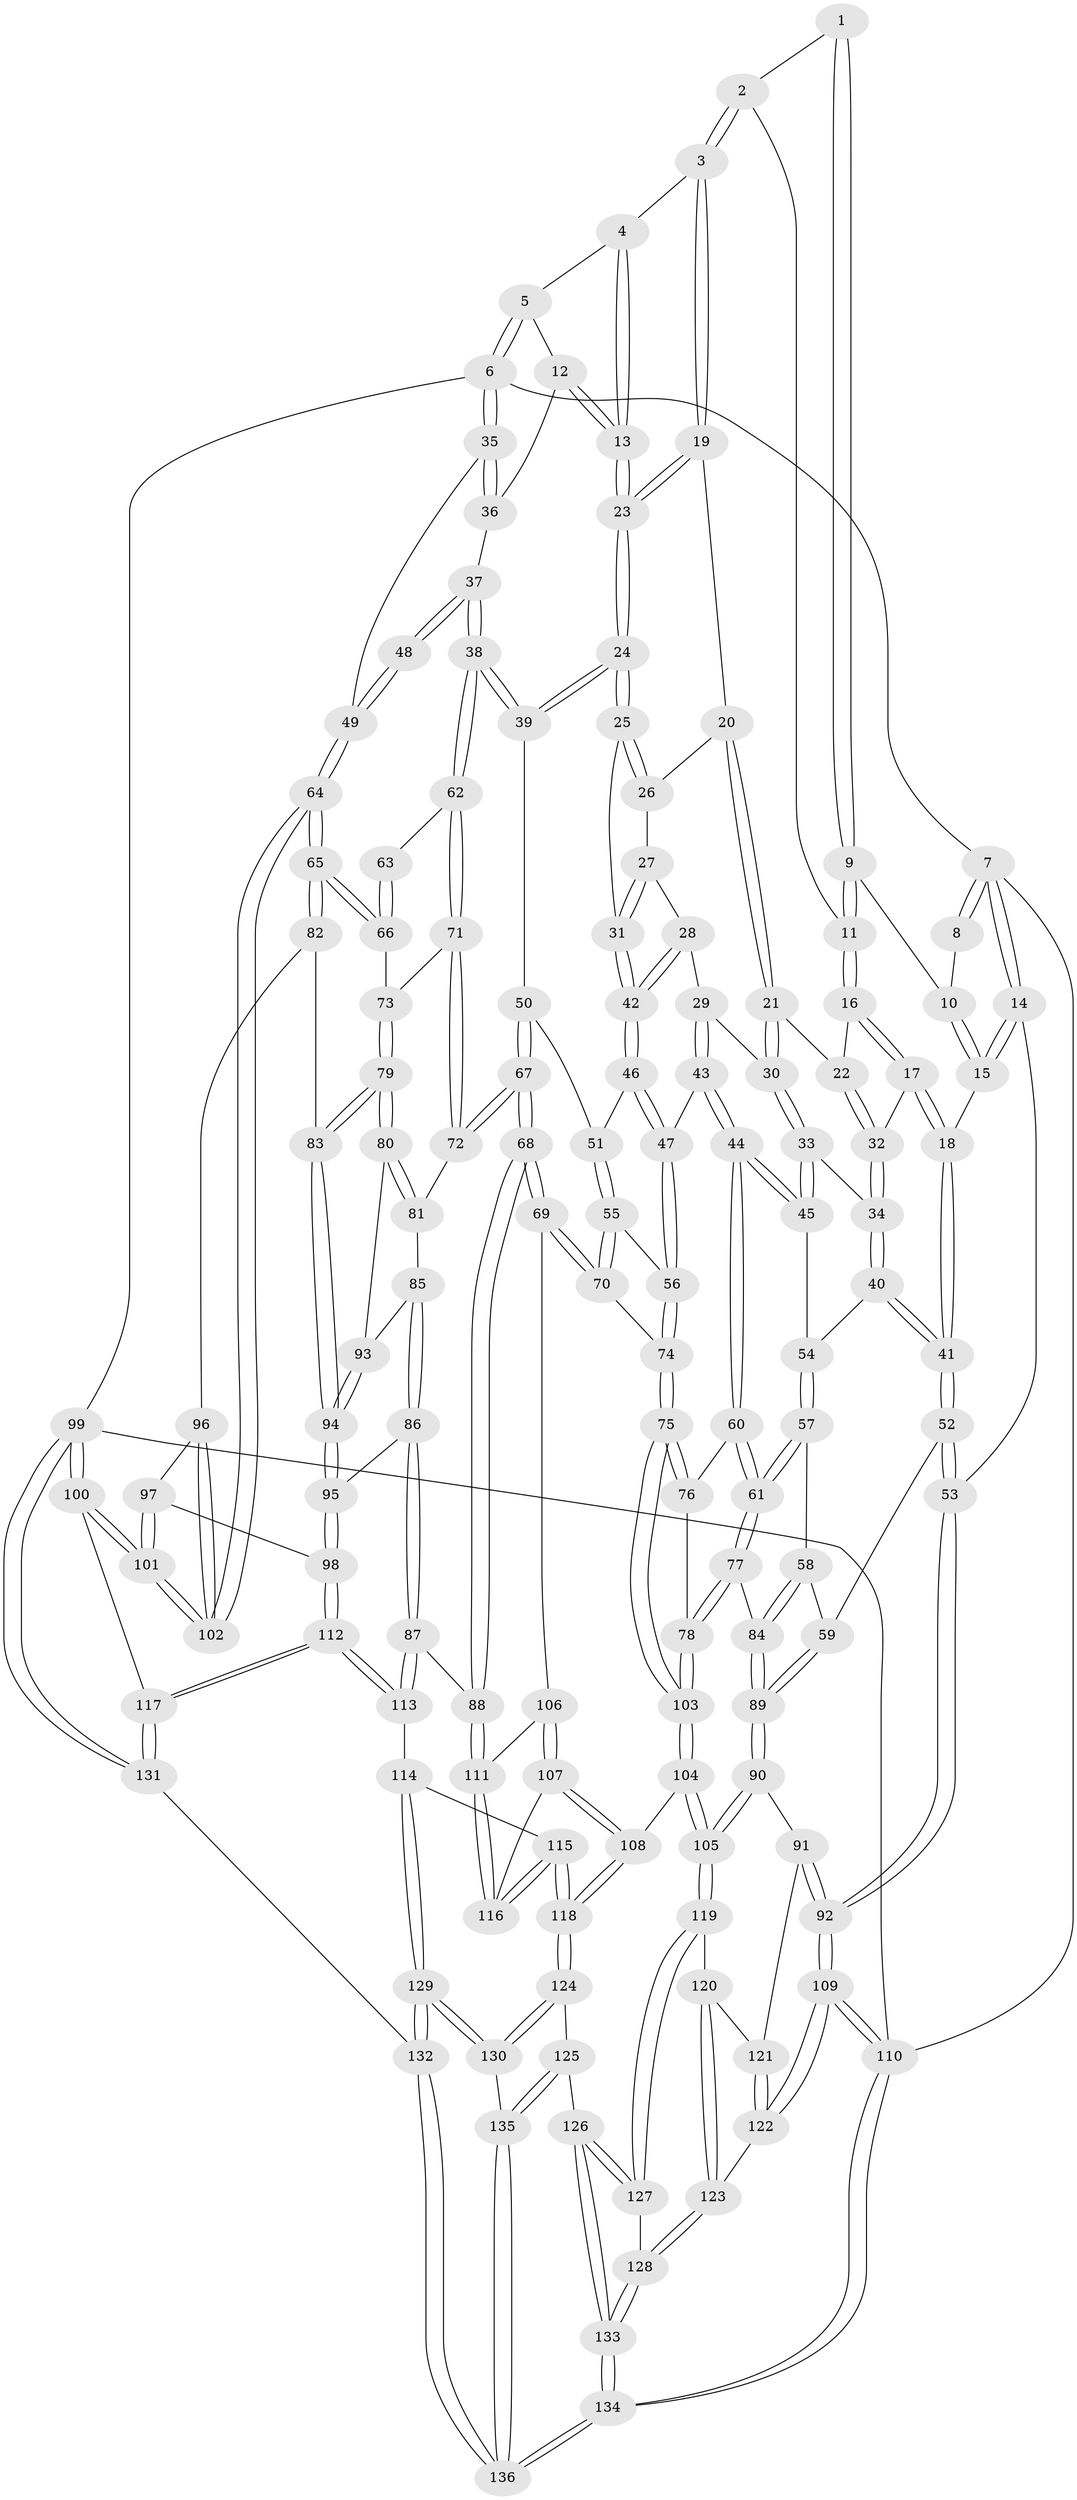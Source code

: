 // coarse degree distribution, {4: 0.3170731707317073, 3: 0.6585365853658537, 2: 0.024390243902439025}
// Generated by graph-tools (version 1.1) at 2025/38/03/04/25 23:38:27]
// undirected, 136 vertices, 337 edges
graph export_dot {
  node [color=gray90,style=filled];
  1 [pos="+0.2631815088621135+0"];
  2 [pos="+0.37493116421386136+0"];
  3 [pos="+0.5151616074338002+0"];
  4 [pos="+0.5720891083347016+0"];
  5 [pos="+1+0"];
  6 [pos="+1+0"];
  7 [pos="+0+0"];
  8 [pos="+0.19995587194355763+0"];
  9 [pos="+0.19036066182728745+0.07437931167315452"];
  10 [pos="+0.1665660695565567+0.06913058662053746"];
  11 [pos="+0.2026015609549465+0.07906775507501068"];
  12 [pos="+0.8749886033608264+0.12197492838900936"];
  13 [pos="+0.810221393326415+0.1374233676322142"];
  14 [pos="+0+0"];
  15 [pos="+0.009218721154731272+0.08753646929857996"];
  16 [pos="+0.23208380721937863+0.10454213937455188"];
  17 [pos="+0.1359786988194666+0.18645543813548907"];
  18 [pos="+0.0945955220662189+0.196448358661309"];
  19 [pos="+0.5135997053205398+0"];
  20 [pos="+0.5118230591079587+0"];
  21 [pos="+0.3599027690518871+0.10525175792640805"];
  22 [pos="+0.2853193798033763+0.12859342133257845"];
  23 [pos="+0.7517774062898356+0.19777272555369352"];
  24 [pos="+0.7489951044494507+0.20202130116914144"];
  25 [pos="+0.7148526540928062+0.1973814364912282"];
  26 [pos="+0.551541360891618+0.02551708931738458"];
  27 [pos="+0.5535853575242132+0.0706433747382117"];
  28 [pos="+0.5115991207804597+0.21165691542705828"];
  29 [pos="+0.44282208124033307+0.21494985368570715"];
  30 [pos="+0.382801720913225+0.16502941090968917"];
  31 [pos="+0.6234282483894601+0.2128179378189372"];
  32 [pos="+0.24975321964179406+0.20008821881825892"];
  33 [pos="+0.3419944565420958+0.27516376444744395"];
  34 [pos="+0.24750448474578043+0.24834147604634846"];
  35 [pos="+1+0.23254451761306516"];
  36 [pos="+0.8909068271535171+0.13829554826441995"];
  37 [pos="+0.9077622546176246+0.22309395215452685"];
  38 [pos="+0.8285847052441703+0.3468276289325531"];
  39 [pos="+0.7646967548472605+0.31761569025381853"];
  40 [pos="+0.20059291806719315+0.3081496505584438"];
  41 [pos="+0.11698146203917402+0.3202125149442238"];
  42 [pos="+0.5692120989413237+0.27959672578744743"];
  43 [pos="+0.4309325064363999+0.3620579224977169"];
  44 [pos="+0.41296605285488297+0.3688672204745872"];
  45 [pos="+0.36655288498477756+0.3345555281094485"];
  46 [pos="+0.5692213258473247+0.28050010540131276"];
  47 [pos="+0.4781292920183392+0.3634030149799709"];
  48 [pos="+1+0.30961734868769314"];
  49 [pos="+1+0.30887959753460636"];
  50 [pos="+0.7325295281289692+0.3365001155348171"];
  51 [pos="+0.6423845153822879+0.33463513864501765"];
  52 [pos="+0.07908088026111844+0.3701357166070971"];
  53 [pos="+0+0.4031018876539107"];
  54 [pos="+0.2515457382507209+0.35008106112586607"];
  55 [pos="+0.586085657340961+0.44920778270298534"];
  56 [pos="+0.5237753511982066+0.4135847289691898"];
  57 [pos="+0.2621489870956367+0.44016971631471025"];
  58 [pos="+0.24299561601746564+0.4437536893058634"];
  59 [pos="+0.10584516505983439+0.41204993466813056"];
  60 [pos="+0.4113695763305277+0.3725061322105312"];
  61 [pos="+0.2714158017825475+0.4460810248345109"];
  62 [pos="+0.8306375974736238+0.34884831037036884"];
  63 [pos="+0.9207637666925264+0.3487317534154973"];
  64 [pos="+1+0.4601888822173413"];
  65 [pos="+1+0.46285723859677813"];
  66 [pos="+0.9545390160916687+0.45418573752061003"];
  67 [pos="+0.6737581282531453+0.5392205413782599"];
  68 [pos="+0.6737272376545612+0.5392696378888633"];
  69 [pos="+0.6647662309144834+0.5367295738558693"];
  70 [pos="+0.6167970385725741+0.5074133466990597"];
  71 [pos="+0.8390843019318099+0.4209593642520688"];
  72 [pos="+0.8362536202408201+0.4329935854298482"];
  73 [pos="+0.9461567086807404+0.458259301899014"];
  74 [pos="+0.45162638157250623+0.557626031556167"];
  75 [pos="+0.4505129364759278+0.558256228671678"];
  76 [pos="+0.4107825437171198+0.38266461122115125"];
  77 [pos="+0.3077790172074871+0.5354186381275245"];
  78 [pos="+0.31917648870087123+0.5454595019688092"];
  79 [pos="+0.9125047462128117+0.5209678811776723"];
  80 [pos="+0.911084416259918+0.5203065924053729"];
  81 [pos="+0.8409323472688458+0.44960652250069655"];
  82 [pos="+0.9251096070116502+0.540049713603171"];
  83 [pos="+0.919569627897599+0.5367400202681797"];
  84 [pos="+0.17289707828575693+0.53781562066256"];
  85 [pos="+0.8277721639413831+0.5285225028883079"];
  86 [pos="+0.7731748021072778+0.5783382290140191"];
  87 [pos="+0.7166087264254952+0.5777182717322368"];
  88 [pos="+0.6918757674754997+0.5666562087991848"];
  89 [pos="+0.1344665389686864+0.5517408220602967"];
  90 [pos="+0.09613057031417992+0.647463154346963"];
  91 [pos="+0.04108800885179838+0.6729915184853492"];
  92 [pos="+0+0.721752745333271"];
  93 [pos="+0.8407120497724698+0.5308977145607828"];
  94 [pos="+0.8816947237149798+0.5723167266674739"];
  95 [pos="+0.8540455746967407+0.6227963909455794"];
  96 [pos="+0.9482573008715933+0.58326115696255"];
  97 [pos="+0.9265151518206641+0.6577994675729278"];
  98 [pos="+0.8829438678587178+0.6686383345194343"];
  99 [pos="+1+1"];
  100 [pos="+1+0.8914594506107547"];
  101 [pos="+1+0.7687931325477464"];
  102 [pos="+1+0.5578881234438428"];
  103 [pos="+0.38562142476130246+0.6574363776072841"];
  104 [pos="+0.3849422291338971+0.6766108970942954"];
  105 [pos="+0.3228269998878806+0.7089280805612239"];
  106 [pos="+0.5515938521896229+0.6252654313790417"];
  107 [pos="+0.48444950189601205+0.6651230802332865"];
  108 [pos="+0.4020039850001907+0.6868699161063344"];
  109 [pos="+0+0.7873084322120143"];
  110 [pos="+0+1"];
  111 [pos="+0.6455373596615672+0.6811709072953631"];
  112 [pos="+0.825777938641832+0.7860384581461823"];
  113 [pos="+0.8004386627568008+0.7794084492914585"];
  114 [pos="+0.6816725795385866+0.7946048748919307"];
  115 [pos="+0.6519377565049168+0.7755757839945725"];
  116 [pos="+0.6443553621872148+0.6848330379350616"];
  117 [pos="+0.8677767351563073+0.8404203916047913"];
  118 [pos="+0.49340172587762976+0.8013245681301726"];
  119 [pos="+0.3174283585628127+0.7223275542477887"];
  120 [pos="+0.18597683696511585+0.8172035828633869"];
  121 [pos="+0.13170125249019873+0.7882697153118642"];
  122 [pos="+0.12808720179012806+0.8778943129979253"];
  123 [pos="+0.17615261941103103+0.9109646421181695"];
  124 [pos="+0.49260479875680574+0.8263795755251977"];
  125 [pos="+0.3539352420766992+0.9414327368645464"];
  126 [pos="+0.3337904323009881+0.926948384475753"];
  127 [pos="+0.3037864551194779+0.821622614183974"];
  128 [pos="+0.17621765385846927+0.9110754401822537"];
  129 [pos="+0.6453467723642421+1"];
  130 [pos="+0.5394142445936863+0.9482660570244541"];
  131 [pos="+0.705507903075807+1"];
  132 [pos="+0.6900831998854026+1"];
  133 [pos="+0.18257361460707425+0.9676079302674089"];
  134 [pos="+0+1"];
  135 [pos="+0.3675014538045447+0.975206411465066"];
  136 [pos="+0.3608690927545561+1"];
  1 -- 2;
  1 -- 9;
  1 -- 9;
  2 -- 3;
  2 -- 3;
  2 -- 11;
  3 -- 4;
  3 -- 19;
  3 -- 19;
  4 -- 5;
  4 -- 13;
  4 -- 13;
  5 -- 6;
  5 -- 6;
  5 -- 12;
  6 -- 7;
  6 -- 35;
  6 -- 35;
  6 -- 99;
  7 -- 8;
  7 -- 8;
  7 -- 14;
  7 -- 14;
  7 -- 110;
  8 -- 10;
  9 -- 10;
  9 -- 11;
  9 -- 11;
  10 -- 15;
  10 -- 15;
  11 -- 16;
  11 -- 16;
  12 -- 13;
  12 -- 13;
  12 -- 36;
  13 -- 23;
  13 -- 23;
  14 -- 15;
  14 -- 15;
  14 -- 53;
  15 -- 18;
  16 -- 17;
  16 -- 17;
  16 -- 22;
  17 -- 18;
  17 -- 18;
  17 -- 32;
  18 -- 41;
  18 -- 41;
  19 -- 20;
  19 -- 23;
  19 -- 23;
  20 -- 21;
  20 -- 21;
  20 -- 26;
  21 -- 22;
  21 -- 30;
  21 -- 30;
  22 -- 32;
  22 -- 32;
  23 -- 24;
  23 -- 24;
  24 -- 25;
  24 -- 25;
  24 -- 39;
  24 -- 39;
  25 -- 26;
  25 -- 26;
  25 -- 31;
  26 -- 27;
  27 -- 28;
  27 -- 31;
  27 -- 31;
  28 -- 29;
  28 -- 42;
  28 -- 42;
  29 -- 30;
  29 -- 43;
  29 -- 43;
  30 -- 33;
  30 -- 33;
  31 -- 42;
  31 -- 42;
  32 -- 34;
  32 -- 34;
  33 -- 34;
  33 -- 45;
  33 -- 45;
  34 -- 40;
  34 -- 40;
  35 -- 36;
  35 -- 36;
  35 -- 49;
  36 -- 37;
  37 -- 38;
  37 -- 38;
  37 -- 48;
  37 -- 48;
  38 -- 39;
  38 -- 39;
  38 -- 62;
  38 -- 62;
  39 -- 50;
  40 -- 41;
  40 -- 41;
  40 -- 54;
  41 -- 52;
  41 -- 52;
  42 -- 46;
  42 -- 46;
  43 -- 44;
  43 -- 44;
  43 -- 47;
  44 -- 45;
  44 -- 45;
  44 -- 60;
  44 -- 60;
  45 -- 54;
  46 -- 47;
  46 -- 47;
  46 -- 51;
  47 -- 56;
  47 -- 56;
  48 -- 49;
  48 -- 49;
  49 -- 64;
  49 -- 64;
  50 -- 51;
  50 -- 67;
  50 -- 67;
  51 -- 55;
  51 -- 55;
  52 -- 53;
  52 -- 53;
  52 -- 59;
  53 -- 92;
  53 -- 92;
  54 -- 57;
  54 -- 57;
  55 -- 56;
  55 -- 70;
  55 -- 70;
  56 -- 74;
  56 -- 74;
  57 -- 58;
  57 -- 61;
  57 -- 61;
  58 -- 59;
  58 -- 84;
  58 -- 84;
  59 -- 89;
  59 -- 89;
  60 -- 61;
  60 -- 61;
  60 -- 76;
  61 -- 77;
  61 -- 77;
  62 -- 63;
  62 -- 71;
  62 -- 71;
  63 -- 66;
  63 -- 66;
  64 -- 65;
  64 -- 65;
  64 -- 102;
  64 -- 102;
  65 -- 66;
  65 -- 66;
  65 -- 82;
  65 -- 82;
  66 -- 73;
  67 -- 68;
  67 -- 68;
  67 -- 72;
  67 -- 72;
  68 -- 69;
  68 -- 69;
  68 -- 88;
  68 -- 88;
  69 -- 70;
  69 -- 70;
  69 -- 106;
  70 -- 74;
  71 -- 72;
  71 -- 72;
  71 -- 73;
  72 -- 81;
  73 -- 79;
  73 -- 79;
  74 -- 75;
  74 -- 75;
  75 -- 76;
  75 -- 76;
  75 -- 103;
  75 -- 103;
  76 -- 78;
  77 -- 78;
  77 -- 78;
  77 -- 84;
  78 -- 103;
  78 -- 103;
  79 -- 80;
  79 -- 80;
  79 -- 83;
  79 -- 83;
  80 -- 81;
  80 -- 81;
  80 -- 93;
  81 -- 85;
  82 -- 83;
  82 -- 96;
  83 -- 94;
  83 -- 94;
  84 -- 89;
  84 -- 89;
  85 -- 86;
  85 -- 86;
  85 -- 93;
  86 -- 87;
  86 -- 87;
  86 -- 95;
  87 -- 88;
  87 -- 113;
  87 -- 113;
  88 -- 111;
  88 -- 111;
  89 -- 90;
  89 -- 90;
  90 -- 91;
  90 -- 105;
  90 -- 105;
  91 -- 92;
  91 -- 92;
  91 -- 121;
  92 -- 109;
  92 -- 109;
  93 -- 94;
  93 -- 94;
  94 -- 95;
  94 -- 95;
  95 -- 98;
  95 -- 98;
  96 -- 97;
  96 -- 102;
  96 -- 102;
  97 -- 98;
  97 -- 101;
  97 -- 101;
  98 -- 112;
  98 -- 112;
  99 -- 100;
  99 -- 100;
  99 -- 131;
  99 -- 131;
  99 -- 110;
  100 -- 101;
  100 -- 101;
  100 -- 117;
  101 -- 102;
  101 -- 102;
  103 -- 104;
  103 -- 104;
  104 -- 105;
  104 -- 105;
  104 -- 108;
  105 -- 119;
  105 -- 119;
  106 -- 107;
  106 -- 107;
  106 -- 111;
  107 -- 108;
  107 -- 108;
  107 -- 116;
  108 -- 118;
  108 -- 118;
  109 -- 110;
  109 -- 110;
  109 -- 122;
  109 -- 122;
  110 -- 134;
  110 -- 134;
  111 -- 116;
  111 -- 116;
  112 -- 113;
  112 -- 113;
  112 -- 117;
  112 -- 117;
  113 -- 114;
  114 -- 115;
  114 -- 129;
  114 -- 129;
  115 -- 116;
  115 -- 116;
  115 -- 118;
  115 -- 118;
  117 -- 131;
  117 -- 131;
  118 -- 124;
  118 -- 124;
  119 -- 120;
  119 -- 127;
  119 -- 127;
  120 -- 121;
  120 -- 123;
  120 -- 123;
  121 -- 122;
  121 -- 122;
  122 -- 123;
  123 -- 128;
  123 -- 128;
  124 -- 125;
  124 -- 130;
  124 -- 130;
  125 -- 126;
  125 -- 135;
  125 -- 135;
  126 -- 127;
  126 -- 127;
  126 -- 133;
  126 -- 133;
  127 -- 128;
  128 -- 133;
  128 -- 133;
  129 -- 130;
  129 -- 130;
  129 -- 132;
  129 -- 132;
  130 -- 135;
  131 -- 132;
  132 -- 136;
  132 -- 136;
  133 -- 134;
  133 -- 134;
  134 -- 136;
  134 -- 136;
  135 -- 136;
  135 -- 136;
}
